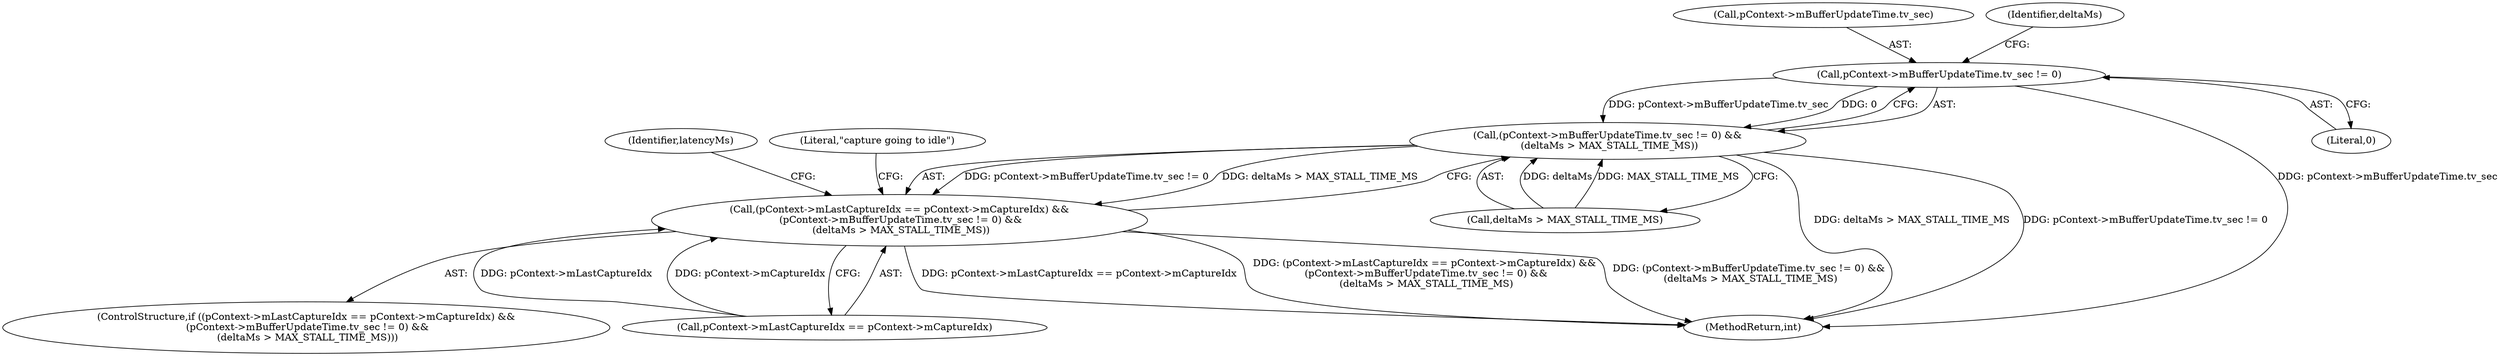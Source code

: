 digraph "0_Android_557bd7bfe6c4895faee09e46fc9b5304a956c8b7@pointer" {
"1000686" [label="(Call,pContext->mBufferUpdateTime.tv_sec != 0)"];
"1000685" [label="(Call,(pContext->mBufferUpdateTime.tv_sec != 0) &&\n (deltaMs > MAX_STALL_TIME_MS))"];
"1000677" [label="(Call,(pContext->mLastCaptureIdx == pContext->mCaptureIdx) &&\n (pContext->mBufferUpdateTime.tv_sec != 0) &&\n (deltaMs > MAX_STALL_TIME_MS))"];
"1000687" [label="(Call,pContext->mBufferUpdateTime.tv_sec)"];
"1000692" [label="(Literal,0)"];
"1000678" [label="(Call,pContext->mLastCaptureIdx == pContext->mCaptureIdx)"];
"1000693" [label="(Call,deltaMs > MAX_STALL_TIME_MS)"];
"1000714" [label="(Identifier,latencyMs)"];
"1000685" [label="(Call,(pContext->mBufferUpdateTime.tv_sec != 0) &&\n (deltaMs > MAX_STALL_TIME_MS))"];
"1000686" [label="(Call,pContext->mBufferUpdateTime.tv_sec != 0)"];
"1001060" [label="(MethodReturn,int)"];
"1000698" [label="(Literal,\"capture going to idle\")"];
"1000677" [label="(Call,(pContext->mLastCaptureIdx == pContext->mCaptureIdx) &&\n (pContext->mBufferUpdateTime.tv_sec != 0) &&\n (deltaMs > MAX_STALL_TIME_MS))"];
"1000676" [label="(ControlStructure,if ((pContext->mLastCaptureIdx == pContext->mCaptureIdx) &&\n (pContext->mBufferUpdateTime.tv_sec != 0) &&\n (deltaMs > MAX_STALL_TIME_MS)))"];
"1000694" [label="(Identifier,deltaMs)"];
"1000686" -> "1000685"  [label="AST: "];
"1000686" -> "1000692"  [label="CFG: "];
"1000687" -> "1000686"  [label="AST: "];
"1000692" -> "1000686"  [label="AST: "];
"1000694" -> "1000686"  [label="CFG: "];
"1000685" -> "1000686"  [label="CFG: "];
"1000686" -> "1001060"  [label="DDG: pContext->mBufferUpdateTime.tv_sec"];
"1000686" -> "1000685"  [label="DDG: pContext->mBufferUpdateTime.tv_sec"];
"1000686" -> "1000685"  [label="DDG: 0"];
"1000685" -> "1000677"  [label="AST: "];
"1000685" -> "1000693"  [label="CFG: "];
"1000693" -> "1000685"  [label="AST: "];
"1000677" -> "1000685"  [label="CFG: "];
"1000685" -> "1001060"  [label="DDG: deltaMs > MAX_STALL_TIME_MS"];
"1000685" -> "1001060"  [label="DDG: pContext->mBufferUpdateTime.tv_sec != 0"];
"1000685" -> "1000677"  [label="DDG: pContext->mBufferUpdateTime.tv_sec != 0"];
"1000685" -> "1000677"  [label="DDG: deltaMs > MAX_STALL_TIME_MS"];
"1000693" -> "1000685"  [label="DDG: deltaMs"];
"1000693" -> "1000685"  [label="DDG: MAX_STALL_TIME_MS"];
"1000677" -> "1000676"  [label="AST: "];
"1000677" -> "1000678"  [label="CFG: "];
"1000678" -> "1000677"  [label="AST: "];
"1000698" -> "1000677"  [label="CFG: "];
"1000714" -> "1000677"  [label="CFG: "];
"1000677" -> "1001060"  [label="DDG: pContext->mLastCaptureIdx == pContext->mCaptureIdx"];
"1000677" -> "1001060"  [label="DDG: (pContext->mLastCaptureIdx == pContext->mCaptureIdx) &&\n (pContext->mBufferUpdateTime.tv_sec != 0) &&\n (deltaMs > MAX_STALL_TIME_MS)"];
"1000677" -> "1001060"  [label="DDG: (pContext->mBufferUpdateTime.tv_sec != 0) &&\n (deltaMs > MAX_STALL_TIME_MS)"];
"1000678" -> "1000677"  [label="DDG: pContext->mLastCaptureIdx"];
"1000678" -> "1000677"  [label="DDG: pContext->mCaptureIdx"];
}
